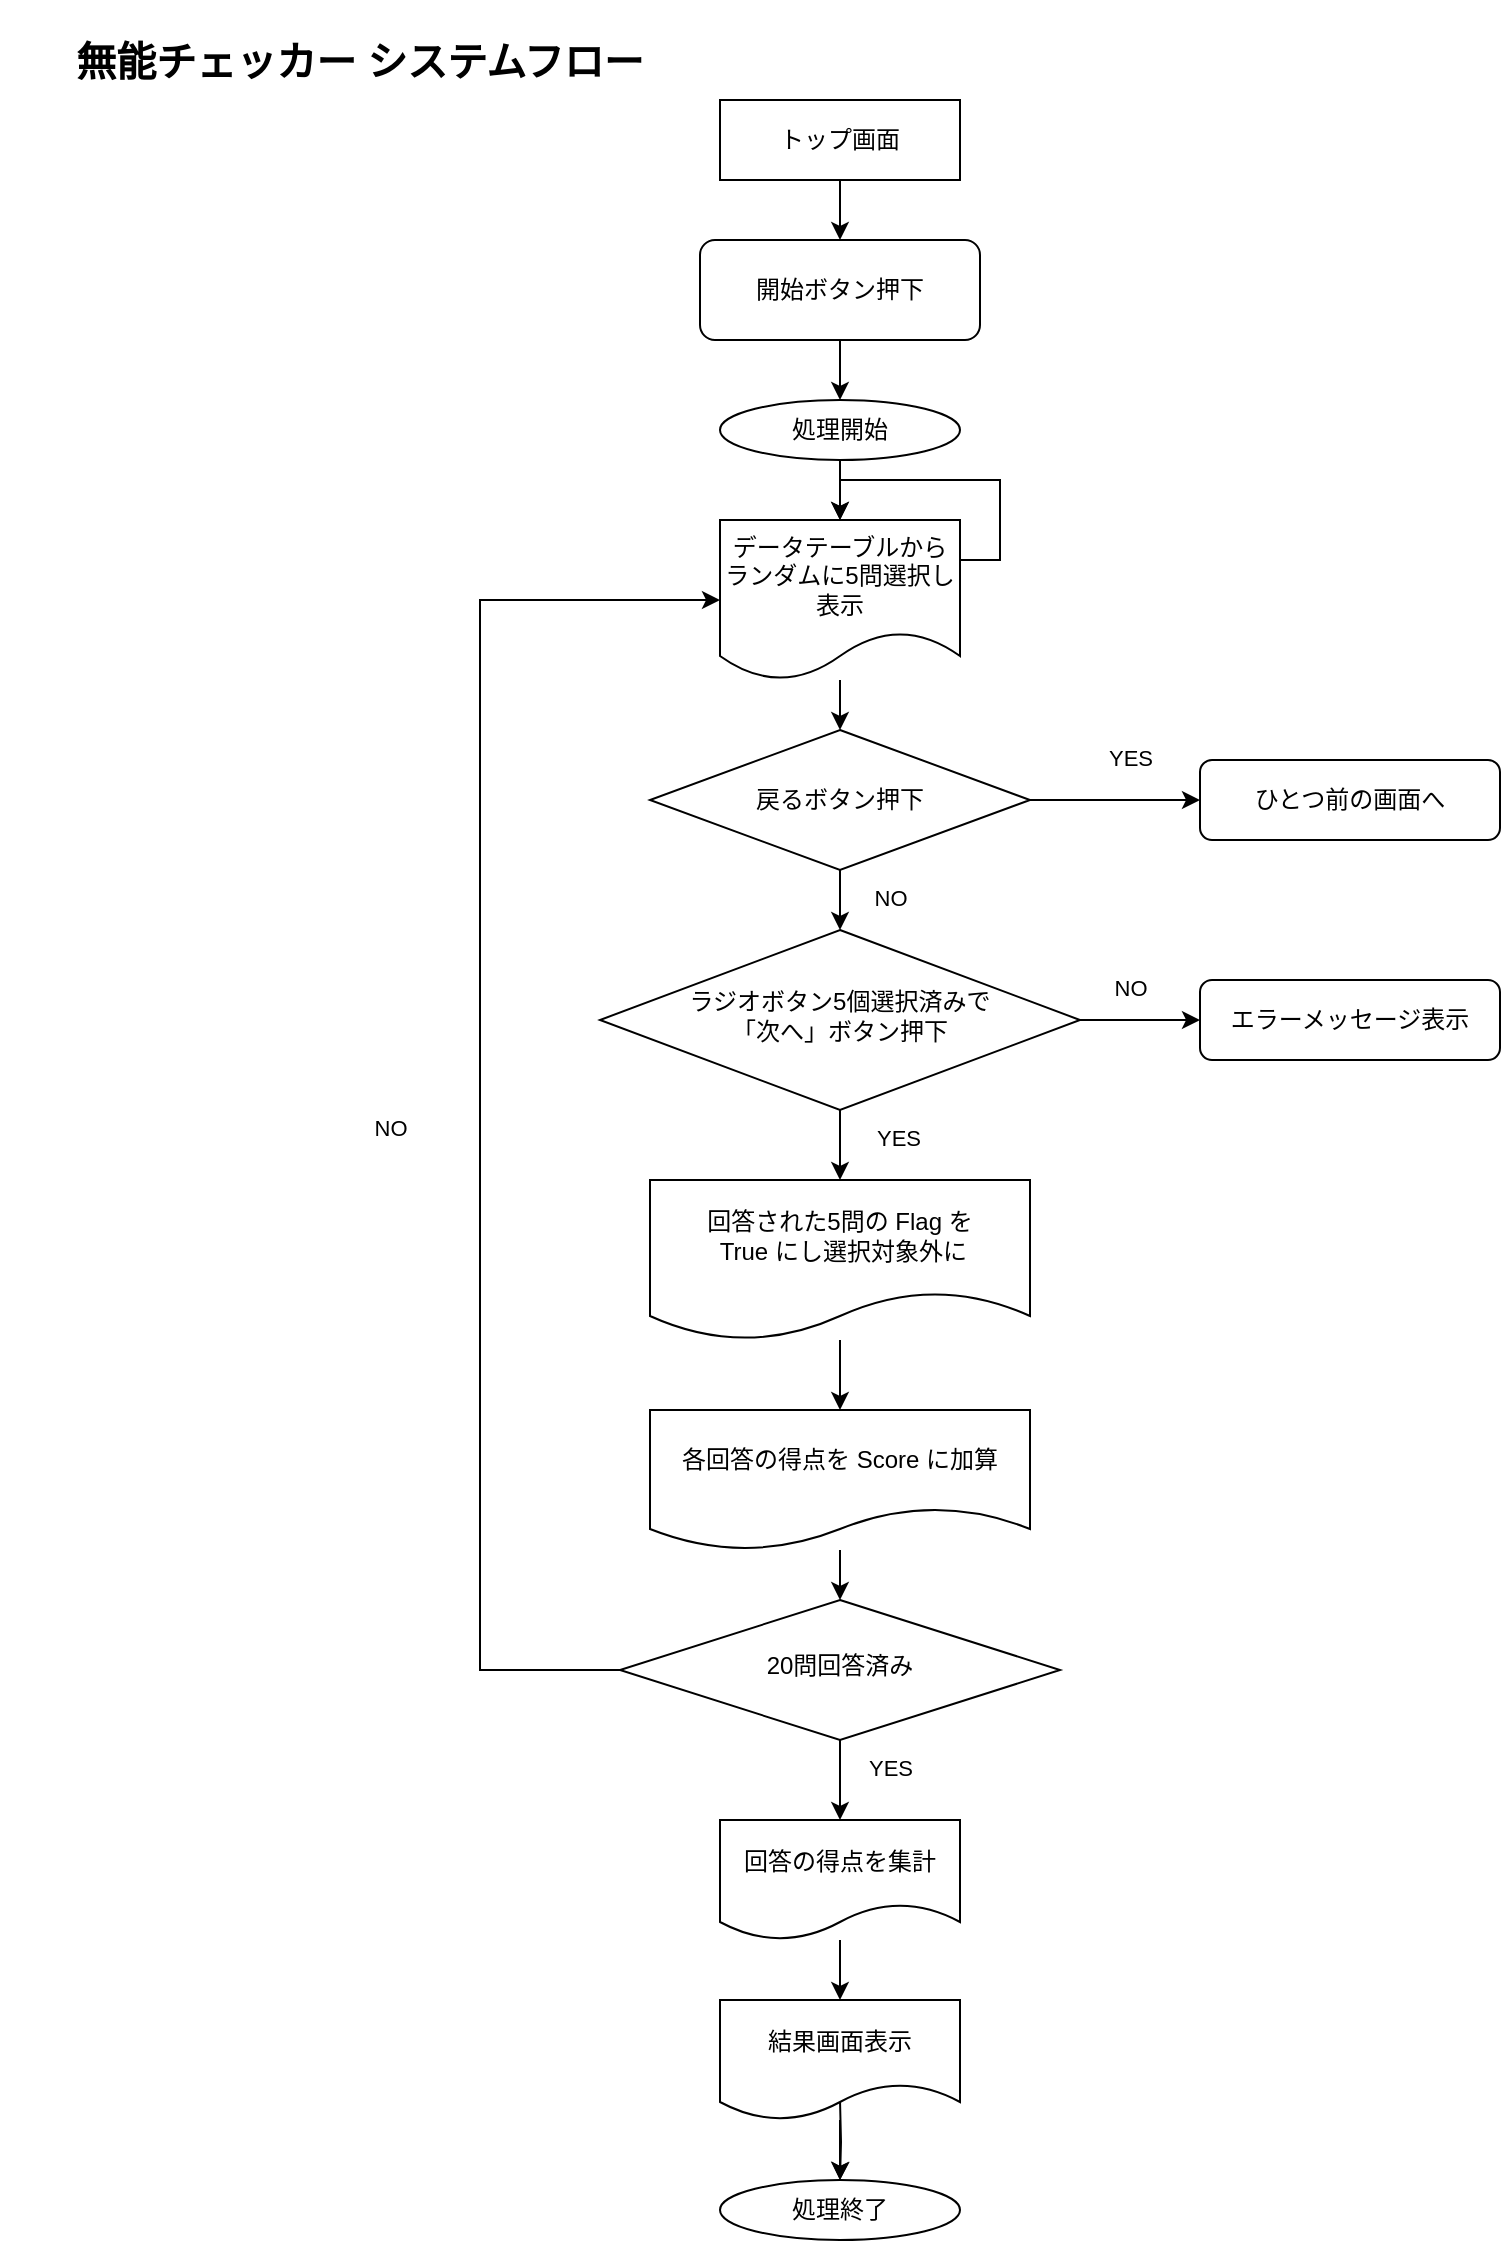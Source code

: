 <mxfile version="21.1.5" type="github">
  <diagram id="C5RBs43oDa-KdzZeNtuy" name="Page-1">
    <mxGraphModel dx="2011" dy="1164" grid="1" gridSize="10" guides="1" tooltips="1" connect="1" arrows="1" fold="1" page="1" pageScale="1" pageWidth="827" pageHeight="1169" math="0" shadow="0">
      <root>
        <mxCell id="WIyWlLk6GJQsqaUBKTNV-0" />
        <mxCell id="WIyWlLk6GJQsqaUBKTNV-1" parent="WIyWlLk6GJQsqaUBKTNV-0" />
        <mxCell id="YKjWRcPBZT_bttjxctFh-34" style="edgeStyle=orthogonalEdgeStyle;rounded=0;orthogonalLoop=1;jettySize=auto;html=1;" edge="1" parent="WIyWlLk6GJQsqaUBKTNV-1" source="WIyWlLk6GJQsqaUBKTNV-3" target="YKjWRcPBZT_bttjxctFh-56">
          <mxGeometry relative="1" as="geometry">
            <mxPoint x="420" y="210" as="targetPoint" />
          </mxGeometry>
        </mxCell>
        <mxCell id="WIyWlLk6GJQsqaUBKTNV-3" value="開始ボタン押下" style="rounded=1;whiteSpace=wrap;html=1;fontSize=12;glass=0;strokeWidth=1;shadow=0;" parent="WIyWlLk6GJQsqaUBKTNV-1" vertex="1">
          <mxGeometry x="350" y="130" width="140" height="50" as="geometry" />
        </mxCell>
        <mxCell id="YKjWRcPBZT_bttjxctFh-21" style="edgeStyle=orthogonalEdgeStyle;rounded=0;orthogonalLoop=1;jettySize=auto;html=1;" edge="1" parent="WIyWlLk6GJQsqaUBKTNV-1" source="WIyWlLk6GJQsqaUBKTNV-10" target="WIyWlLk6GJQsqaUBKTNV-12">
          <mxGeometry relative="1" as="geometry" />
        </mxCell>
        <mxCell id="YKjWRcPBZT_bttjxctFh-57" style="edgeStyle=orthogonalEdgeStyle;rounded=0;orthogonalLoop=1;jettySize=auto;html=1;entryX=0.5;entryY=0;entryDx=0;entryDy=0;" edge="1" parent="WIyWlLk6GJQsqaUBKTNV-1" source="WIyWlLk6GJQsqaUBKTNV-10" target="YKjWRcPBZT_bttjxctFh-40">
          <mxGeometry relative="1" as="geometry" />
        </mxCell>
        <mxCell id="WIyWlLk6GJQsqaUBKTNV-10" value="ラジオボタン5個選択済みで&lt;br&gt;「次へ」ボタン押下" style="rhombus;whiteSpace=wrap;html=1;shadow=0;fontFamily=Helvetica;fontSize=12;align=center;strokeWidth=1;spacing=6;spacingTop=-4;" parent="WIyWlLk6GJQsqaUBKTNV-1" vertex="1">
          <mxGeometry x="300" y="475" width="240" height="90" as="geometry" />
        </mxCell>
        <mxCell id="WIyWlLk6GJQsqaUBKTNV-12" value="エラーメッセージ表示" style="rounded=1;whiteSpace=wrap;html=1;fontSize=12;glass=0;strokeWidth=1;shadow=0;" parent="WIyWlLk6GJQsqaUBKTNV-1" vertex="1">
          <mxGeometry x="600" y="500" width="150" height="40" as="geometry" />
        </mxCell>
        <mxCell id="YKjWRcPBZT_bttjxctFh-22" style="edgeStyle=orthogonalEdgeStyle;rounded=0;orthogonalLoop=1;jettySize=auto;html=1;entryX=0;entryY=0.5;entryDx=0;entryDy=0;exitX=1;exitY=0.5;exitDx=0;exitDy=0;" edge="1" parent="WIyWlLk6GJQsqaUBKTNV-1" source="YKjWRcPBZT_bttjxctFh-9" target="YKjWRcPBZT_bttjxctFh-64">
          <mxGeometry relative="1" as="geometry">
            <mxPoint x="540" y="100" as="targetPoint" />
          </mxGeometry>
        </mxCell>
        <mxCell id="YKjWRcPBZT_bttjxctFh-23" style="edgeStyle=orthogonalEdgeStyle;rounded=0;orthogonalLoop=1;jettySize=auto;html=1;" edge="1" parent="WIyWlLk6GJQsqaUBKTNV-1" source="YKjWRcPBZT_bttjxctFh-9" target="WIyWlLk6GJQsqaUBKTNV-10">
          <mxGeometry relative="1" as="geometry" />
        </mxCell>
        <mxCell id="YKjWRcPBZT_bttjxctFh-9" value="戻るボタン押下" style="rhombus;whiteSpace=wrap;html=1;" vertex="1" parent="WIyWlLk6GJQsqaUBKTNV-1">
          <mxGeometry x="325" y="375" width="190" height="70" as="geometry" />
        </mxCell>
        <mxCell id="YKjWRcPBZT_bttjxctFh-12" style="edgeStyle=orthogonalEdgeStyle;rounded=0;orthogonalLoop=1;jettySize=auto;html=1;entryX=0.5;entryY=0;entryDx=0;entryDy=0;" edge="1" parent="WIyWlLk6GJQsqaUBKTNV-1" source="YKjWRcPBZT_bttjxctFh-11" target="WIyWlLk6GJQsqaUBKTNV-3">
          <mxGeometry relative="1" as="geometry" />
        </mxCell>
        <mxCell id="YKjWRcPBZT_bttjxctFh-11" value="トップ画面" style="rounded=0;whiteSpace=wrap;html=1;" vertex="1" parent="WIyWlLk6GJQsqaUBKTNV-1">
          <mxGeometry x="360" y="60" width="120" height="40" as="geometry" />
        </mxCell>
        <mxCell id="YKjWRcPBZT_bttjxctFh-35" style="edgeStyle=orthogonalEdgeStyle;rounded=0;orthogonalLoop=1;jettySize=auto;html=1;entryX=0.5;entryY=0;entryDx=0;entryDy=0;" edge="1" parent="WIyWlLk6GJQsqaUBKTNV-1" source="YKjWRcPBZT_bttjxctFh-39" target="YKjWRcPBZT_bttjxctFh-9">
          <mxGeometry relative="1" as="geometry">
            <mxPoint x="420" y="310" as="sourcePoint" />
          </mxGeometry>
        </mxCell>
        <mxCell id="YKjWRcPBZT_bttjxctFh-26" value="&lt;font style=&quot;font-size: 11px;&quot;&gt;&lt;span style=&quot;font-weight: normal;&quot;&gt;NO&lt;/span&gt;&lt;br&gt;&lt;/font&gt;" style="text;strokeColor=none;fillColor=none;html=1;fontSize=24;fontStyle=1;verticalAlign=middle;align=center;" vertex="1" parent="WIyWlLk6GJQsqaUBKTNV-1">
          <mxGeometry x="530" y="490" width="70" height="20" as="geometry" />
        </mxCell>
        <mxCell id="YKjWRcPBZT_bttjxctFh-28" style="edgeStyle=orthogonalEdgeStyle;rounded=0;orthogonalLoop=1;jettySize=auto;html=1;entryX=0;entryY=0.5;entryDx=0;entryDy=0;exitX=0;exitY=0.5;exitDx=0;exitDy=0;" edge="1" parent="WIyWlLk6GJQsqaUBKTNV-1" source="YKjWRcPBZT_bttjxctFh-42" target="YKjWRcPBZT_bttjxctFh-39">
          <mxGeometry relative="1" as="geometry">
            <mxPoint x="310" y="745" as="sourcePoint" />
            <mxPoint x="360" y="280" as="targetPoint" />
            <Array as="points">
              <mxPoint x="240" y="845" />
              <mxPoint x="240" y="310" />
            </Array>
          </mxGeometry>
        </mxCell>
        <mxCell id="YKjWRcPBZT_bttjxctFh-29" value="&lt;font style=&quot;font-size: 11px;&quot;&gt;&lt;span style=&quot;font-weight: normal;&quot;&gt;NO&lt;/span&gt;&lt;br&gt;&lt;/font&gt;" style="text;strokeColor=none;fillColor=none;html=1;fontSize=24;fontStyle=1;verticalAlign=middle;align=center;" vertex="1" parent="WIyWlLk6GJQsqaUBKTNV-1">
          <mxGeometry x="160" y="560" width="70" height="20" as="geometry" />
        </mxCell>
        <mxCell id="YKjWRcPBZT_bttjxctFh-32" value="&lt;font style=&quot;font-size: 11px;&quot;&gt;&lt;span style=&quot;font-weight: normal;&quot;&gt;YES&lt;/span&gt;&lt;br&gt;&lt;/font&gt;" style="text;strokeColor=none;fillColor=none;html=1;fontSize=24;fontStyle=1;verticalAlign=middle;align=center;" vertex="1" parent="WIyWlLk6GJQsqaUBKTNV-1">
          <mxGeometry x="410" y="880" width="70" height="20" as="geometry" />
        </mxCell>
        <mxCell id="YKjWRcPBZT_bttjxctFh-60" style="edgeStyle=orthogonalEdgeStyle;rounded=0;orthogonalLoop=1;jettySize=auto;html=1;entryX=0.5;entryY=0;entryDx=0;entryDy=0;" edge="1" parent="WIyWlLk6GJQsqaUBKTNV-1" target="YKjWRcPBZT_bttjxctFh-59">
          <mxGeometry relative="1" as="geometry">
            <mxPoint x="420" y="1060" as="sourcePoint" />
          </mxGeometry>
        </mxCell>
        <mxCell id="YKjWRcPBZT_bttjxctFh-38" value="&lt;b&gt;&lt;font style=&quot;font-size: 20px;&quot;&gt;無能チェッカー システムフロー&lt;/font&gt;&lt;/b&gt;" style="whiteSpace=wrap;html=1;strokeColor=none;opacity=0;" vertex="1" parent="WIyWlLk6GJQsqaUBKTNV-1">
          <mxGeometry y="10" width="360" height="60" as="geometry" />
        </mxCell>
        <mxCell id="YKjWRcPBZT_bttjxctFh-55" style="edgeStyle=orthogonalEdgeStyle;rounded=0;orthogonalLoop=1;jettySize=auto;html=1;entryX=0.5;entryY=0;entryDx=0;entryDy=0;" edge="1" parent="WIyWlLk6GJQsqaUBKTNV-1" source="YKjWRcPBZT_bttjxctFh-40" target="YKjWRcPBZT_bttjxctFh-52">
          <mxGeometry relative="1" as="geometry" />
        </mxCell>
        <mxCell id="YKjWRcPBZT_bttjxctFh-40" value="回答された5問の Flag を&lt;br&gt;&amp;nbsp;True にし選択対象外に" style="shape=document;whiteSpace=wrap;html=1;boundedLbl=1;" vertex="1" parent="WIyWlLk6GJQsqaUBKTNV-1">
          <mxGeometry x="325" y="600" width="190" height="80" as="geometry" />
        </mxCell>
        <mxCell id="YKjWRcPBZT_bttjxctFh-41" style="edgeStyle=orthogonalEdgeStyle;rounded=0;orthogonalLoop=1;jettySize=auto;html=1;exitX=0.5;exitY=1;exitDx=0;exitDy=0;" edge="1" parent="WIyWlLk6GJQsqaUBKTNV-1" source="YKjWRcPBZT_bttjxctFh-32" target="YKjWRcPBZT_bttjxctFh-32">
          <mxGeometry relative="1" as="geometry" />
        </mxCell>
        <mxCell id="YKjWRcPBZT_bttjxctFh-48" style="edgeStyle=orthogonalEdgeStyle;rounded=0;orthogonalLoop=1;jettySize=auto;html=1;entryX=0.5;entryY=0;entryDx=0;entryDy=0;" edge="1" parent="WIyWlLk6GJQsqaUBKTNV-1" source="YKjWRcPBZT_bttjxctFh-42" target="YKjWRcPBZT_bttjxctFh-43">
          <mxGeometry relative="1" as="geometry" />
        </mxCell>
        <mxCell id="YKjWRcPBZT_bttjxctFh-42" value="20問回答済み" style="rhombus;whiteSpace=wrap;html=1;shadow=0;fontFamily=Helvetica;fontSize=12;align=center;strokeWidth=1;spacing=6;spacingTop=-4;" vertex="1" parent="WIyWlLk6GJQsqaUBKTNV-1">
          <mxGeometry x="310" y="810" width="220" height="70" as="geometry" />
        </mxCell>
        <mxCell id="YKjWRcPBZT_bttjxctFh-69" style="edgeStyle=orthogonalEdgeStyle;rounded=0;orthogonalLoop=1;jettySize=auto;html=1;entryX=0.5;entryY=0;entryDx=0;entryDy=0;" edge="1" parent="WIyWlLk6GJQsqaUBKTNV-1" source="YKjWRcPBZT_bttjxctFh-43" target="YKjWRcPBZT_bttjxctFh-67">
          <mxGeometry relative="1" as="geometry" />
        </mxCell>
        <mxCell id="YKjWRcPBZT_bttjxctFh-43" value="回答の得点を集計" style="shape=document;whiteSpace=wrap;html=1;boundedLbl=1;" vertex="1" parent="WIyWlLk6GJQsqaUBKTNV-1">
          <mxGeometry x="360" y="920" width="120" height="60" as="geometry" />
        </mxCell>
        <mxCell id="YKjWRcPBZT_bttjxctFh-53" value="" style="edgeStyle=orthogonalEdgeStyle;rounded=0;orthogonalLoop=1;jettySize=auto;html=1;entryX=0.5;entryY=0;entryDx=0;entryDy=0;" edge="1" parent="WIyWlLk6GJQsqaUBKTNV-1" target="YKjWRcPBZT_bttjxctFh-52">
          <mxGeometry relative="1" as="geometry">
            <mxPoint x="420" y="730" as="sourcePoint" />
            <mxPoint x="420" y="815" as="targetPoint" />
          </mxGeometry>
        </mxCell>
        <mxCell id="YKjWRcPBZT_bttjxctFh-54" style="edgeStyle=orthogonalEdgeStyle;rounded=0;orthogonalLoop=1;jettySize=auto;html=1;" edge="1" parent="WIyWlLk6GJQsqaUBKTNV-1" source="YKjWRcPBZT_bttjxctFh-52" target="YKjWRcPBZT_bttjxctFh-42">
          <mxGeometry relative="1" as="geometry" />
        </mxCell>
        <mxCell id="YKjWRcPBZT_bttjxctFh-52" value="各回答の得点を Score に加算" style="shape=document;whiteSpace=wrap;html=1;boundedLbl=1;" vertex="1" parent="WIyWlLk6GJQsqaUBKTNV-1">
          <mxGeometry x="325" y="715" width="190" height="70" as="geometry" />
        </mxCell>
        <mxCell id="YKjWRcPBZT_bttjxctFh-58" style="edgeStyle=orthogonalEdgeStyle;rounded=0;orthogonalLoop=1;jettySize=auto;html=1;entryX=0.5;entryY=0;entryDx=0;entryDy=0;" edge="1" parent="WIyWlLk6GJQsqaUBKTNV-1" source="YKjWRcPBZT_bttjxctFh-56" target="YKjWRcPBZT_bttjxctFh-39">
          <mxGeometry relative="1" as="geometry" />
        </mxCell>
        <mxCell id="YKjWRcPBZT_bttjxctFh-56" value="処理開始" style="ellipse;whiteSpace=wrap;html=1;" vertex="1" parent="WIyWlLk6GJQsqaUBKTNV-1">
          <mxGeometry x="360" y="210" width="120" height="30" as="geometry" />
        </mxCell>
        <mxCell id="YKjWRcPBZT_bttjxctFh-59" value="処理終了" style="ellipse;whiteSpace=wrap;html=1;" vertex="1" parent="WIyWlLk6GJQsqaUBKTNV-1">
          <mxGeometry x="360" y="1100" width="120" height="30" as="geometry" />
        </mxCell>
        <mxCell id="YKjWRcPBZT_bttjxctFh-62" value="" style="edgeStyle=orthogonalEdgeStyle;rounded=0;orthogonalLoop=1;jettySize=auto;html=1;entryX=0.5;entryY=0;entryDx=0;entryDy=0;" edge="1" parent="WIyWlLk6GJQsqaUBKTNV-1" target="YKjWRcPBZT_bttjxctFh-39">
          <mxGeometry relative="1" as="geometry">
            <mxPoint x="420" y="310" as="sourcePoint" />
            <mxPoint x="420" y="390" as="targetPoint" />
          </mxGeometry>
        </mxCell>
        <mxCell id="YKjWRcPBZT_bttjxctFh-39" value="データテーブルからランダムに5問選択し表示" style="shape=document;whiteSpace=wrap;html=1;boundedLbl=1;" vertex="1" parent="WIyWlLk6GJQsqaUBKTNV-1">
          <mxGeometry x="360" y="270" width="120" height="80" as="geometry" />
        </mxCell>
        <mxCell id="YKjWRcPBZT_bttjxctFh-63" value="&lt;font style=&quot;font-size: 11px;&quot;&gt;&lt;span style=&quot;font-weight: normal;&quot;&gt;YES&lt;/span&gt;&lt;br&gt;&lt;/font&gt;" style="text;strokeColor=none;fillColor=none;html=1;fontSize=24;fontStyle=1;verticalAlign=middle;align=center;" vertex="1" parent="WIyWlLk6GJQsqaUBKTNV-1">
          <mxGeometry x="414" y="565" width="70" height="20" as="geometry" />
        </mxCell>
        <mxCell id="YKjWRcPBZT_bttjxctFh-64" value="ひとつ前の画面へ" style="rounded=1;whiteSpace=wrap;html=1;fontSize=12;glass=0;strokeWidth=1;shadow=0;" vertex="1" parent="WIyWlLk6GJQsqaUBKTNV-1">
          <mxGeometry x="600" y="390" width="150" height="40" as="geometry" />
        </mxCell>
        <mxCell id="YKjWRcPBZT_bttjxctFh-65" value="&lt;font style=&quot;font-size: 11px;&quot;&gt;&lt;span style=&quot;font-weight: normal;&quot;&gt;NO&lt;/span&gt;&lt;br&gt;&lt;/font&gt;" style="text;strokeColor=none;fillColor=none;html=1;fontSize=24;fontStyle=1;verticalAlign=middle;align=center;" vertex="1" parent="WIyWlLk6GJQsqaUBKTNV-1">
          <mxGeometry x="410" y="445" width="70" height="20" as="geometry" />
        </mxCell>
        <mxCell id="YKjWRcPBZT_bttjxctFh-66" value="&lt;font style=&quot;font-size: 11px;&quot;&gt;&lt;span style=&quot;font-weight: normal;&quot;&gt;YES&lt;/span&gt;&lt;br&gt;&lt;/font&gt;" style="text;strokeColor=none;fillColor=none;html=1;fontSize=24;fontStyle=1;verticalAlign=middle;align=center;" vertex="1" parent="WIyWlLk6GJQsqaUBKTNV-1">
          <mxGeometry x="530" y="375" width="70" height="20" as="geometry" />
        </mxCell>
        <mxCell id="YKjWRcPBZT_bttjxctFh-70" value="" style="edgeStyle=orthogonalEdgeStyle;rounded=0;orthogonalLoop=1;jettySize=auto;html=1;" edge="1" parent="WIyWlLk6GJQsqaUBKTNV-1" source="YKjWRcPBZT_bttjxctFh-67" target="YKjWRcPBZT_bttjxctFh-59">
          <mxGeometry relative="1" as="geometry" />
        </mxCell>
        <mxCell id="YKjWRcPBZT_bttjxctFh-67" value="結果画面表示" style="shape=document;whiteSpace=wrap;html=1;boundedLbl=1;" vertex="1" parent="WIyWlLk6GJQsqaUBKTNV-1">
          <mxGeometry x="360" y="1010" width="120" height="60" as="geometry" />
        </mxCell>
      </root>
    </mxGraphModel>
  </diagram>
</mxfile>

